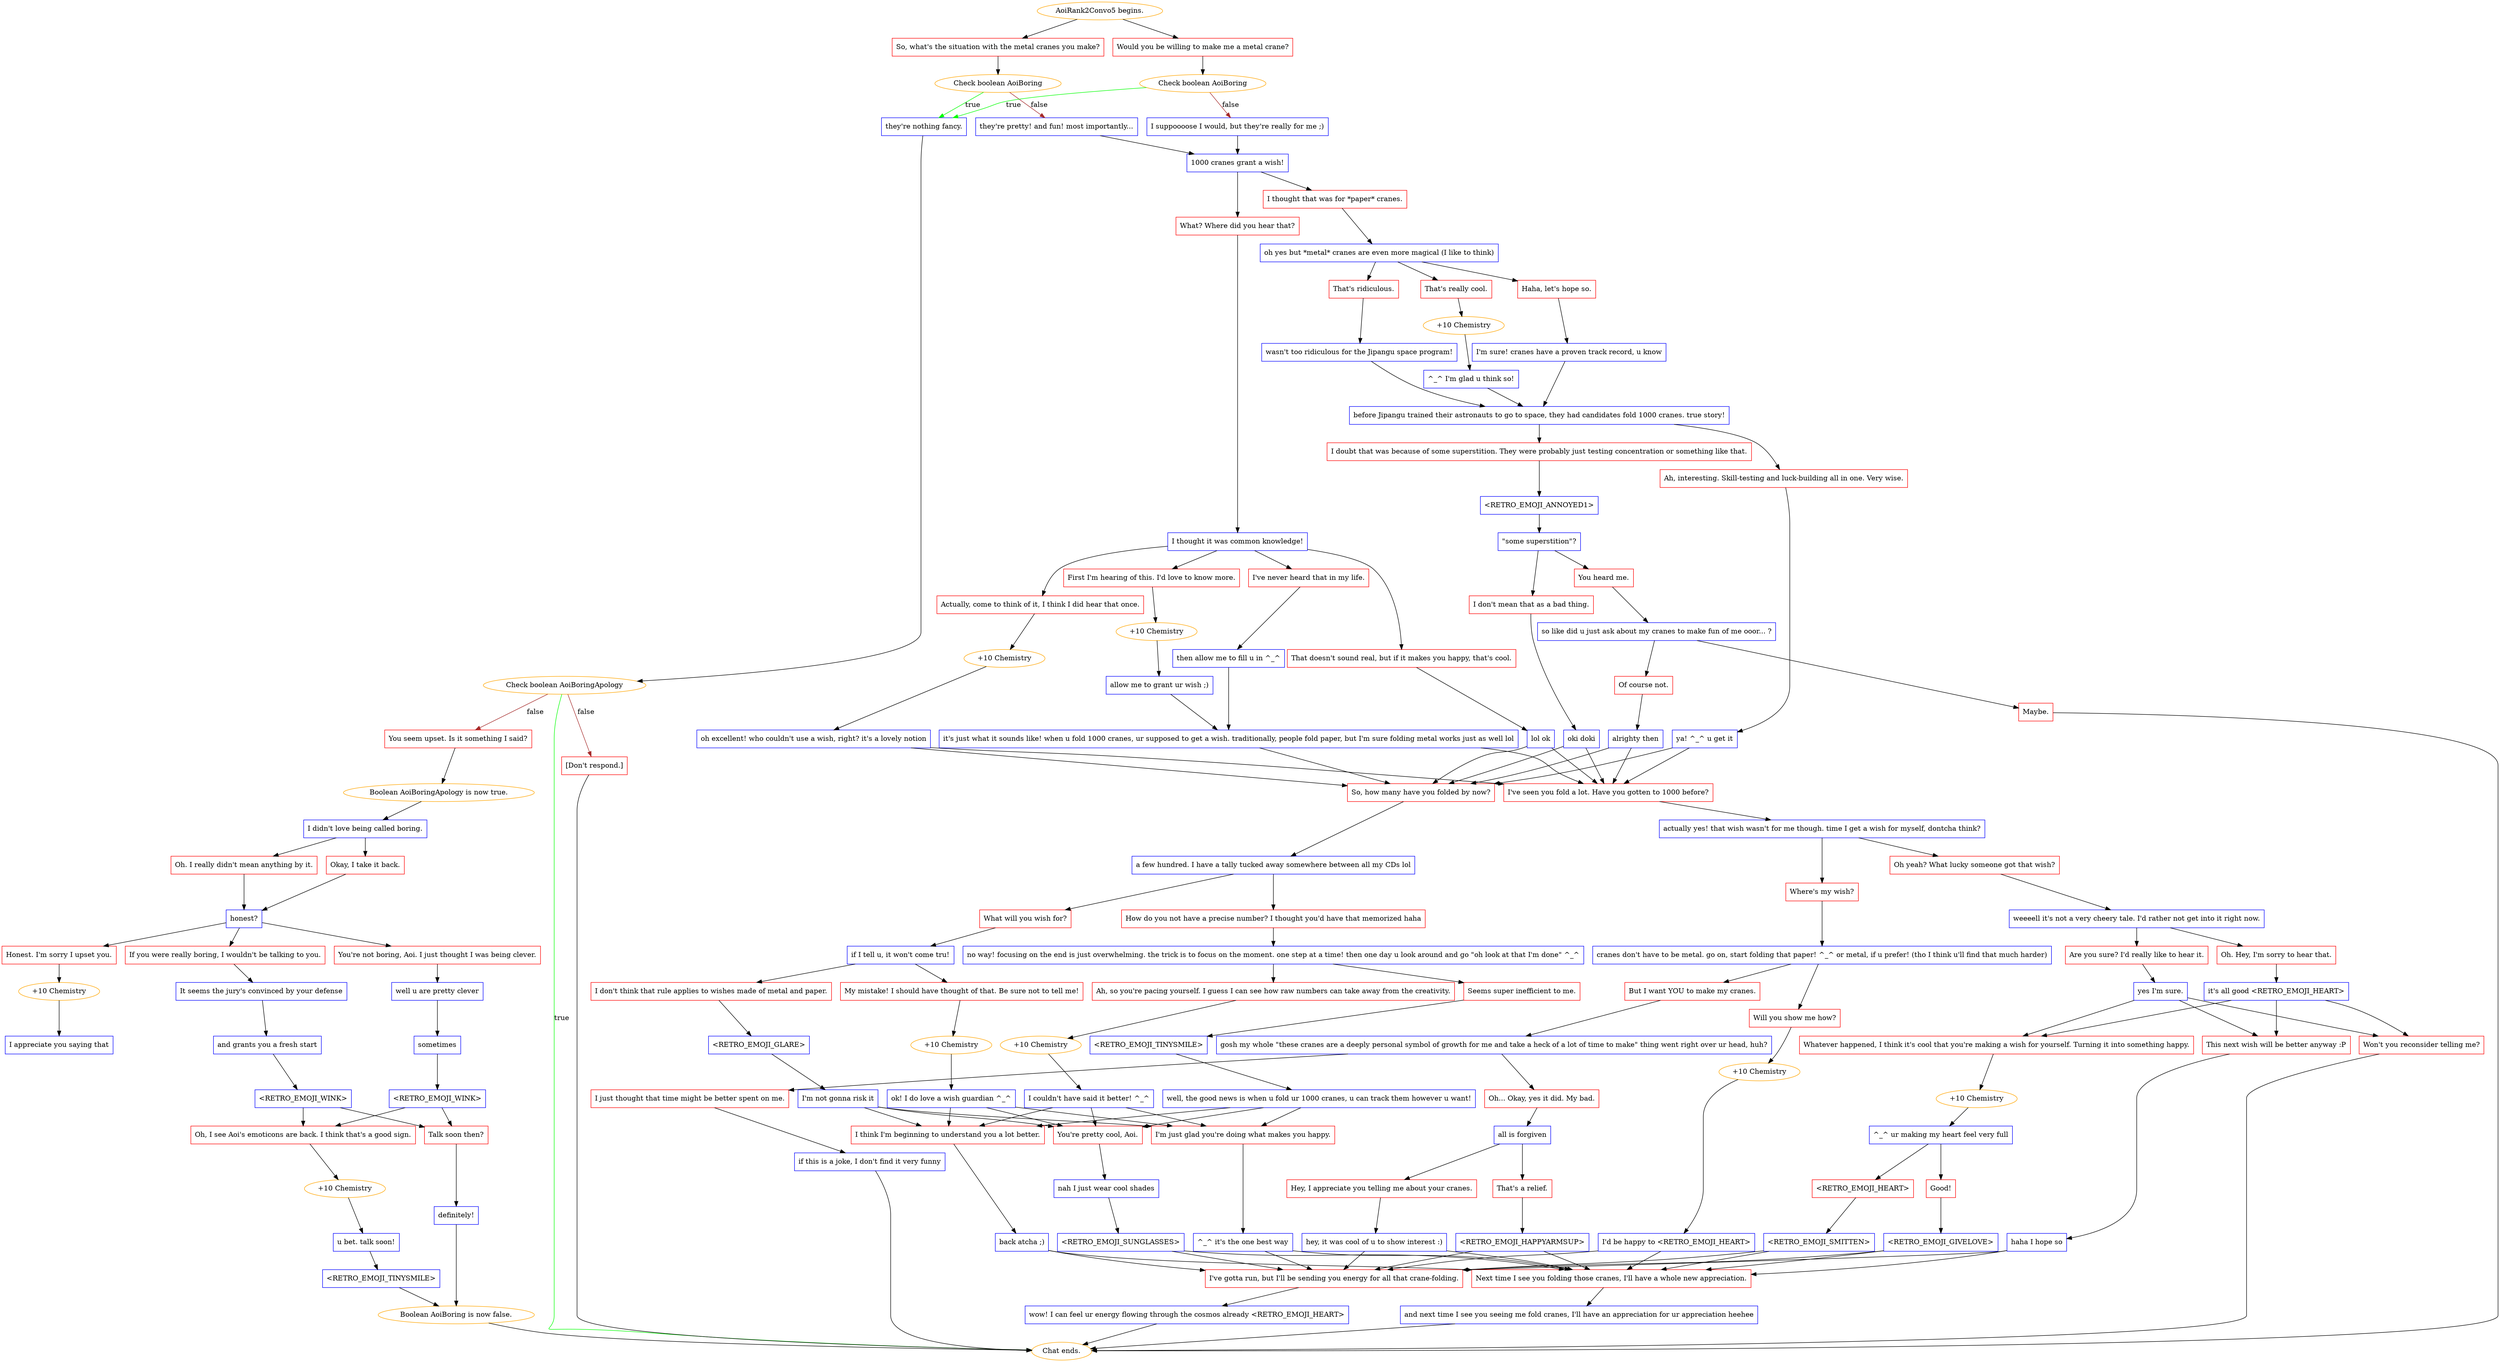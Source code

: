digraph {
	"AoiRank2Convo5 begins." [color=orange];
		"AoiRank2Convo5 begins." -> 1046;
		"AoiRank2Convo5 begins." -> 1047;
	1046 [label="So, what's the situation with the metal cranes you make?",shape=box,color=red];
		1046 -> 1048;
	1047 [label="Would you be willing to make me a metal crane?",shape=box,color=red];
		1047 -> 1049;
	1048 [label="Check boolean AoiBoring",color=orange];
		1048 -> 1053 [label=true,color=green];
		1048 -> 1083 [label=false,color=brown];
	1049 [label="Check boolean AoiBoring",color=orange];
		1049 -> 1053 [label=true,color=green];
		1049 -> 1084 [label=false,color=brown];
	1053 [label="they're nothing fancy.",shape=box,color=blue];
		1053 -> 1080;
	1083 [label="they're pretty! and fun! most importantly...",shape=box,color=blue];
		1083 -> 1085;
	1084 [label="I suppoooose I would, but they're really for me ;)",shape=box,color=blue];
		1084 -> 1085;
	1080 [label="Check boolean AoiBoringApology",color=orange];
		1080 -> "Chat ends." [label=true,color=green];
		1080 -> 1071 [label=false,color=brown];
		1080 -> j2144395856 [label=false,color=brown];
	1085 [label="1000 cranes grant a wish!",shape=box,color=blue];
		1085 -> 1087;
		1085 -> 1088;
	"Chat ends." [color=orange];
	1071 [label="You seem upset. Is it something I said?",shape=box,color=red];
		1071 -> 1059;
	j2144395856 [label="[Don't respond.]",shape=box,color=red];
		j2144395856 -> "Chat ends.";
	1087 [label="I thought that was for *paper* cranes.",shape=box,color=red];
		1087 -> 1089;
	1088 [label="What? Where did you hear that?",shape=box,color=red];
		1088 -> 1090;
	1059 [label="Boolean AoiBoringApology is now true.",color=orange];
		1059 -> 1068;
	1089 [label="oh yes but *metal* cranes are even more magical (I like to think)",shape=box,color=blue];
		1089 -> 1091;
		1089 -> 1092;
		1089 -> 1093;
	1090 [label="I thought it was common knowledge!",shape=box,color=blue];
		1090 -> 1094;
		1090 -> 1095;
		1090 -> 1096;
		1090 -> 1097;
	1068 [label="I didn't love being called boring.",shape=box,color=blue];
		1068 -> 1082;
		1068 -> 1072;
	1091 [label="Haha, let's hope so.",shape=box,color=red];
		1091 -> 1098;
	1092 [label="That's really cool.",shape=box,color=red];
		1092 -> 1105;
	1093 [label="That's ridiculous.",shape=box,color=red];
		1093 -> 1100;
	1094 [label="I've never heard that in my life.",shape=box,color=red];
		1094 -> 1101;
	1095 [label="First I'm hearing of this. I'd love to know more.",shape=box,color=red];
		1095 -> 1106;
	1096 [label="Actually, come to think of it, I think I did hear that once.",shape=box,color=red];
		1096 -> 1107;
	1097 [label="That doesn't sound real, but if it makes you happy, that's cool.",shape=box,color=red];
		1097 -> 1104;
	1082 [label="Oh. I really didn't mean anything by it.",shape=box,color=red];
		1082 -> 1076;
	1072 [label="Okay, I take it back.",shape=box,color=red];
		1072 -> 1076;
	1098 [label="I'm sure! cranes have a proven track record, u know",shape=box,color=blue];
		1098 -> 1108;
	1105 [label="+10 Chemistry",color=orange];
		1105 -> 1099;
	1100 [label="wasn't too ridiculous for the Jipangu space program!",shape=box,color=blue];
		1100 -> 1108;
	1101 [label="then allow me to fill u in ^_^",shape=box,color=blue];
		1101 -> 1109;
	1106 [label="+10 Chemistry",color=orange];
		1106 -> 1102;
	1107 [label="+10 Chemistry",color=orange];
		1107 -> 1103;
	1104 [label="lol ok",shape=box,color=blue];
		1104 -> 1123;
		1104 -> 1124;
	1076 [label="honest?",shape=box,color=blue];
		1076 -> 1064;
		1076 -> 1063;
		1076 -> 1066;
	1108 [label="before Jipangu trained their astronauts to go to space, they had candidates fold 1000 cranes. true story!",shape=box,color=blue];
		1108 -> 1110;
		1108 -> 1111;
	1099 [label="^_^ I'm glad u think so!",shape=box,color=blue];
		1099 -> 1108;
	1109 [label="it's just what it sounds like! when u fold 1000 cranes, ur supposed to get a wish. traditionally, people fold paper, but I'm sure folding metal works just as well lol",shape=box,color=blue];
		1109 -> 1123;
		1109 -> 1124;
	1102 [label="allow me to grant ur wish ;)",shape=box,color=blue];
		1102 -> 1109;
	1103 [label="oh excellent! who couldn't use a wish, right? it's a lovely notion",shape=box,color=blue];
		1103 -> 1123;
		1103 -> 1124;
	1123 [label="So, how many have you folded by now?",shape=box,color=red];
		1123 -> 1125;
	1124 [label="I've seen you fold a lot. Have you gotten to 1000 before?",shape=box,color=red];
		1124 -> 1126;
	1064 [label="Honest. I'm sorry I upset you.",shape=box,color=red];
		1064 -> 1060;
	1063 [label="You're not boring, Aoi. I just thought I was being clever.",shape=box,color=red];
		1063 -> 1052;
	1066 [label="If you were really boring, I wouldn't be talking to you.",shape=box,color=red];
		1066 -> 1062;
	1110 [label="I doubt that was because of some superstition. They were probably just testing concentration or something like that.",shape=box,color=red];
		1110 -> 1112;
	1111 [label="Ah, interesting. Skill-testing and luck-building all in one. Very wise.",shape=box,color=red];
		1111 -> 1114;
	1125 [label="a few hundred. I have a tally tucked away somewhere between all my CDs lol",shape=box,color=blue];
		1125 -> 1127;
		1125 -> 1128;
	1126 [label="actually yes! that wish wasn't for me though. time I get a wish for myself, dontcha think?",shape=box,color=blue];
		1126 -> 1143;
		1126 -> 1144;
	1060 [label="+10 Chemistry",color=orange];
		1060 -> 1054;
	1052 [label="well u are pretty clever",shape=box,color=blue];
		1052 -> 1069;
	1062 [label="It seems the jury's convinced by your defense",shape=box,color=blue];
		1062 -> 1067;
	1112 [label="<RETRO_EMOJI_ANNOYED1>",shape=box,color=blue];
		1112 -> 1113;
	1114 [label="ya! ^_^ u get it",shape=box,color=blue];
		1114 -> 1123;
		1114 -> 1124;
	1127 [label="How do you not have a precise number? I thought you'd have that memorized haha",shape=box,color=red];
		1127 -> 1129;
	1128 [label="What will you wish for?",shape=box,color=red];
		1128 -> 1130;
	1143 [label="Oh yeah? What lucky someone got that wish?",shape=box,color=red];
		1143 -> 1145;
	1144 [label="Where's my wish?",shape=box,color=red];
		1144 -> 1146;
	1054 [label="I appreciate you saying that",shape=box,color=blue];
	1069 [label="sometimes",shape=box,color=blue];
		1069 -> 1078;
	1067 [label="and grants you a fresh start",shape=box,color=blue];
		1067 -> 1061;
	1113 [label="\"some superstition\"?",shape=box,color=blue];
		1113 -> 1115;
		1113 -> 1116;
	1129 [label="no way! focusing on the end is just overwhelming. the trick is to focus on the moment. one step at a time! then one day u look around and go \"oh look at that I'm done\" ^_^",shape=box,color=blue];
		1129 -> 1131;
		1129 -> 1132;
	1130 [label="if I tell u, it won't come tru!",shape=box,color=blue];
		1130 -> 1133;
		1130 -> 1134;
	1145 [label="weeeell it's not a very cheery tale. I'd rather not get into it right now.",shape=box,color=blue];
		1145 -> 1147;
		1145 -> 1148;
	1146 [label="cranes don't have to be metal. go on, start folding that paper! ^_^ or metal, if u prefer! (tho I think u'll find that much harder)",shape=box,color=blue];
		1146 -> 1149;
		1146 -> 1150;
	1078 [label="<RETRO_EMOJI_WINK>",shape=box,color=blue];
		1078 -> j2660287534;
		1078 -> j654668171;
	1061 [label="<RETRO_EMOJI_WINK>",shape=box,color=blue];
		1061 -> j2660287534;
		1061 -> j654668171;
	1115 [label="You heard me.",shape=box,color=red];
		1115 -> 1117;
	1116 [label="I don't mean that as a bad thing.",shape=box,color=red];
		1116 -> 1118;
	1131 [label="Ah, so you're pacing yourself. I guess I can see how raw numbers can take away from the creativity.",shape=box,color=red];
		1131 -> 1139;
	1132 [label="Seems super inefficient to me.",shape=box,color=red];
		1132 -> 1136;
	1133 [label="My mistake! I should have thought of that. Be sure not to tell me!",shape=box,color=red];
		1133 -> 1141;
	1134 [label="I don't think that rule applies to wishes made of metal and paper.",shape=box,color=red];
		1134 -> 1138;
	1147 [label="Oh. Hey, I'm sorry to hear that.",shape=box,color=red];
		1147 -> 1151;
	1148 [label="Are you sure? I'd really like to hear it.",shape=box,color=red];
		1148 -> 1152;
	1149 [label="Will you show me how?",shape=box,color=red];
		1149 -> 1158;
	1150 [label="But I want YOU to make my cranes.",shape=box,color=red];
		1150 -> 1154;
	j2660287534 [label="Talk soon then?",shape=box,color=red];
		j2660287534 -> j229726318;
	j654668171 [label="Oh, I see Aoi's emoticons are back. I think that's a good sign.",shape=box,color=red];
		j654668171 -> j3155712559;
	1117 [label="so like did u just ask about my cranes to make fun of me ooor... ?",shape=box,color=blue];
		1117 -> j1570269881;
		1117 -> 1120;
	1118 [label="oki doki",shape=box,color=blue];
		1118 -> 1123;
		1118 -> 1124;
	1139 [label="+10 Chemistry",color=orange];
		1139 -> 1135;
	1136 [label="<RETRO_EMOJI_TINYSMILE>",shape=box,color=blue];
		1136 -> 1140;
	1141 [label="+10 Chemistry",color=orange];
		1141 -> 1137;
	1138 [label="<RETRO_EMOJI_GLARE>",shape=box,color=blue];
		1138 -> 1142;
	1151 [label="it's all good <RETRO_EMOJI_HEART>",shape=box,color=blue];
		1151 -> 1155;
		1151 -> 1156;
		1151 -> j195225135;
	1152 [label="yes I'm sure.",shape=box,color=blue];
		1152 -> 1155;
		1152 -> 1156;
		1152 -> j195225135;
	1158 [label="+10 Chemistry",color=orange];
		1158 -> 1153;
	1154 [label="gosh my whole \"these cranes are a deeply personal symbol of growth for me and take a heck of a lot of time to make\" thing went right over ur head, huh?",shape=box,color=blue];
		1154 -> j3177569475;
		1154 -> 1160;
	j229726318 [label="definitely!",shape=box,color=blue];
		j229726318 -> j1984221796;
	j3155712559 [label="+10 Chemistry",color=orange];
		j3155712559 -> j1632428882;
	j1570269881 [label="Maybe.",shape=box,color=red];
		j1570269881 -> "Chat ends.";
	1120 [label="Of course not.",shape=box,color=red];
		1120 -> 1122;
	1135 [label="I couldn't have said it better! ^_^",shape=box,color=blue];
		1135 -> 1165;
		1135 -> 1170;
		1135 -> 1171;
	1140 [label="well, the good news is when u fold ur 1000 cranes, u can track them however u want!",shape=box,color=blue];
		1140 -> 1165;
		1140 -> 1170;
		1140 -> 1171;
	1137 [label="ok! I do love a wish guardian ^_^",shape=box,color=blue];
		1137 -> 1165;
		1137 -> 1170;
		1137 -> 1171;
	1142 [label="I'm not gonna risk it",shape=box,color=blue];
		1142 -> 1165;
		1142 -> 1170;
		1142 -> 1171;
	1155 [label="This next wish will be better anyway :P",shape=box,color=red];
		1155 -> 1172;
	1156 [label="Whatever happened, I think it's cool that you're making a wish for yourself. Turning it into something happy.",shape=box,color=red];
		1156 -> 1169;
	j195225135 [label="Won't you reconsider telling me?",shape=box,color=red];
		j195225135 -> "Chat ends.";
	1153 [label="I'd be happy to <RETRO_EMOJI_HEART>",shape=box,color=blue];
		1153 -> j2851099082;
		1153 -> j3407707588;
	j3177569475 [label="I just thought that time might be better spent on me.",shape=box,color=red];
		j3177569475 -> j4057835468;
	1160 [label="Oh... Okay, yes it did. My bad.",shape=box,color=red];
		1160 -> 1164;
	j1984221796 [label="Boolean AoiBoring is now false.",color=orange];
		j1984221796 -> "Chat ends.";
	j1632428882 [label="u bet. talk soon!",shape=box,color=blue];
		j1632428882 -> j3248434141;
	1122 [label="alrighty then",shape=box,color=blue];
		1122 -> 1123;
		1122 -> 1124;
	1165 [label="I think I'm beginning to understand you a lot better.",shape=box,color=red];
		1165 -> 1176;
	1170 [label="You're pretty cool, Aoi.",shape=box,color=red];
		1170 -> 1175;
	1171 [label="I'm just glad you're doing what makes you happy.",shape=box,color=red];
		1171 -> 1178;
	1172 [label="haha I hope so",shape=box,color=blue];
		1172 -> j2851099082;
		1172 -> j3407707588;
	1169 [label="+10 Chemistry",color=orange];
		1169 -> 1161;
	j2851099082 [label="Next time I see you folding those cranes, I'll have a whole new appreciation.",shape=box,color=red];
		j2851099082 -> j4191230798;
	j3407707588 [label="I've gotta run, but I'll be sending you energy for all that crane-folding.",shape=box,color=red];
		j3407707588 -> j2427666311;
	j4057835468 [label="if this is a joke, I don't find it very funny",shape=box,color=blue];
		j4057835468 -> "Chat ends.";
	1164 [label="all is forgiven",shape=box,color=blue];
		1164 -> 1167;
		1164 -> 1168;
	j3248434141 [label="<RETRO_EMOJI_TINYSMILE>",shape=box,color=blue];
		j3248434141 -> j1984221796;
	1176 [label="back atcha ;)",shape=box,color=blue];
		1176 -> j2851099082;
		1176 -> j3407707588;
	1175 [label="nah I just wear cool shades",shape=box,color=blue];
		1175 -> 1177;
	1178 [label="^_^ it's the one best way",shape=box,color=blue];
		1178 -> j2851099082;
		1178 -> j3407707588;
	1161 [label="^_^ ur making my heart feel very full",shape=box,color=blue];
		1161 -> 1173;
		1161 -> 1174;
	j4191230798 [label="and next time I see you seeing me fold cranes, I'll have an appreciation for ur appreciation heehee",shape=box,color=blue];
		j4191230798 -> "Chat ends.";
	j2427666311 [label="wow! I can feel ur energy flowing through the cosmos already <RETRO_EMOJI_HEART>",shape=box,color=blue];
		j2427666311 -> "Chat ends.";
	1167 [label="Hey, I appreciate you telling me about your cranes.",shape=box,color=red];
		1167 -> 1181;
	1168 [label="That's a relief.",shape=box,color=red];
		1168 -> 1182;
	1177 [label="<RETRO_EMOJI_SUNGLASSES>",shape=box,color=blue];
		1177 -> j2851099082;
		1177 -> j3407707588;
	1173 [label="Good!",shape=box,color=red];
		1173 -> 1179;
	1174 [label="<RETRO_EMOJI_HEART>",shape=box,color=red];
		1174 -> 1180;
	1181 [label="hey, it was cool of u to show interest :)",shape=box,color=blue];
		1181 -> j2851099082;
		1181 -> j3407707588;
	1182 [label="<RETRO_EMOJI_HAPPYARMSUP>",shape=box,color=blue];
		1182 -> j2851099082;
		1182 -> j3407707588;
	1179 [label="<RETRO_EMOJI_GIVELOVE>",shape=box,color=blue];
		1179 -> j2851099082;
		1179 -> j3407707588;
	1180 [label="<RETRO_EMOJI_SMITTEN>",shape=box,color=blue];
		1180 -> j2851099082;
		1180 -> j3407707588;
}
